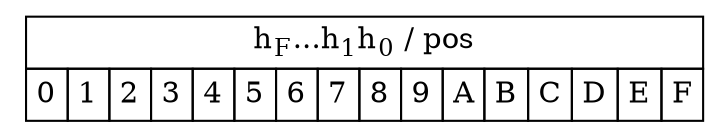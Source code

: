 digraph {
    "node" [shape=plaintext label=<
        <table border="0" cellborder="1" cellspacing="0" cellpadding="4">
        <tr><td colspan="16">h<sub>F</sub>...h<sub>1</sub>h<sub>0</sub> / pos</td></tr>
        <tr><td>0</td><td>1</td><td>2</td><td>3</td><td>4</td><td>5</td><td>6</td><td>7</td><td>8</td><td>9</td><td>A</td><td>B</td><td>C</td><td>D</td><td>E</td><td>F</td></tr>
        </table>
        >]
}
